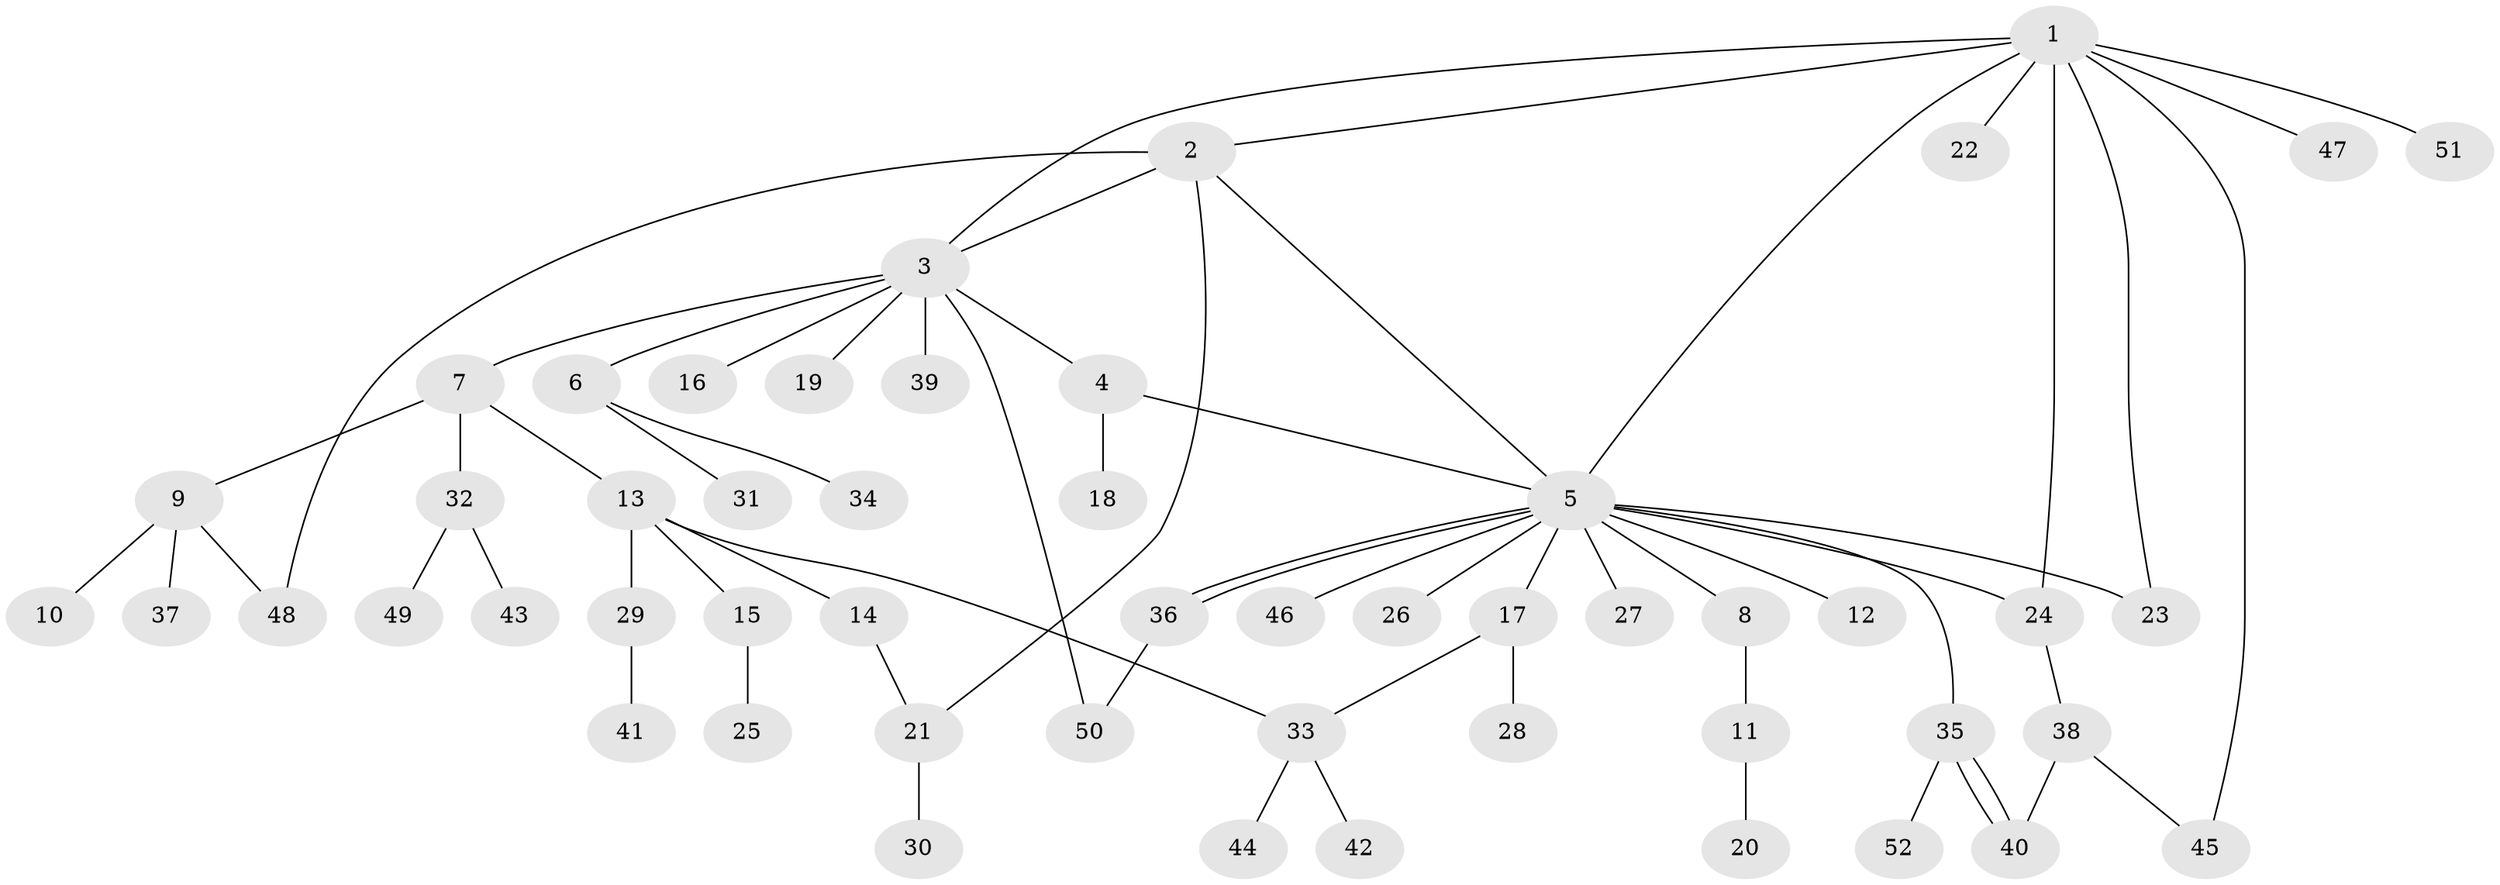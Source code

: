// Generated by graph-tools (version 1.1) at 2025/14/03/09/25 04:14:40]
// undirected, 52 vertices, 64 edges
graph export_dot {
graph [start="1"]
  node [color=gray90,style=filled];
  1;
  2;
  3;
  4;
  5;
  6;
  7;
  8;
  9;
  10;
  11;
  12;
  13;
  14;
  15;
  16;
  17;
  18;
  19;
  20;
  21;
  22;
  23;
  24;
  25;
  26;
  27;
  28;
  29;
  30;
  31;
  32;
  33;
  34;
  35;
  36;
  37;
  38;
  39;
  40;
  41;
  42;
  43;
  44;
  45;
  46;
  47;
  48;
  49;
  50;
  51;
  52;
  1 -- 2;
  1 -- 3;
  1 -- 5;
  1 -- 22;
  1 -- 23;
  1 -- 24;
  1 -- 45;
  1 -- 47;
  1 -- 51;
  2 -- 3;
  2 -- 5;
  2 -- 21;
  2 -- 48;
  3 -- 4;
  3 -- 6;
  3 -- 7;
  3 -- 16;
  3 -- 19;
  3 -- 39;
  3 -- 50;
  4 -- 5;
  4 -- 18;
  5 -- 8;
  5 -- 12;
  5 -- 17;
  5 -- 23;
  5 -- 24;
  5 -- 26;
  5 -- 27;
  5 -- 35;
  5 -- 36;
  5 -- 36;
  5 -- 46;
  6 -- 31;
  6 -- 34;
  7 -- 9;
  7 -- 13;
  7 -- 32;
  8 -- 11;
  9 -- 10;
  9 -- 37;
  9 -- 48;
  11 -- 20;
  13 -- 14;
  13 -- 15;
  13 -- 29;
  13 -- 33;
  14 -- 21;
  15 -- 25;
  17 -- 28;
  17 -- 33;
  21 -- 30;
  24 -- 38;
  29 -- 41;
  32 -- 43;
  32 -- 49;
  33 -- 42;
  33 -- 44;
  35 -- 40;
  35 -- 40;
  35 -- 52;
  36 -- 50;
  38 -- 40;
  38 -- 45;
}
